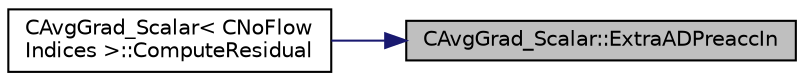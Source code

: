 digraph "CAvgGrad_Scalar::ExtraADPreaccIn"
{
 // LATEX_PDF_SIZE
  edge [fontname="Helvetica",fontsize="10",labelfontname="Helvetica",labelfontsize="10"];
  node [fontname="Helvetica",fontsize="10",shape=record];
  rankdir="RL";
  Node1 [label="CAvgGrad_Scalar::ExtraADPreaccIn",height=0.2,width=0.4,color="black", fillcolor="grey75", style="filled", fontcolor="black",tooltip="A pure virtual function; Adds any extra variables to AD."];
  Node1 -> Node2 [dir="back",color="midnightblue",fontsize="10",style="solid",fontname="Helvetica"];
  Node2 [label="CAvgGrad_Scalar\< CNoFlow\lIndices \>::ComputeResidual",height=0.2,width=0.4,color="black", fillcolor="white", style="filled",URL="$classCAvgGrad__Scalar.html#a04be01597eab746241e04edf5c00ed0e",tooltip="Compute the viscous residual using an average of gradients without correction."];
}
